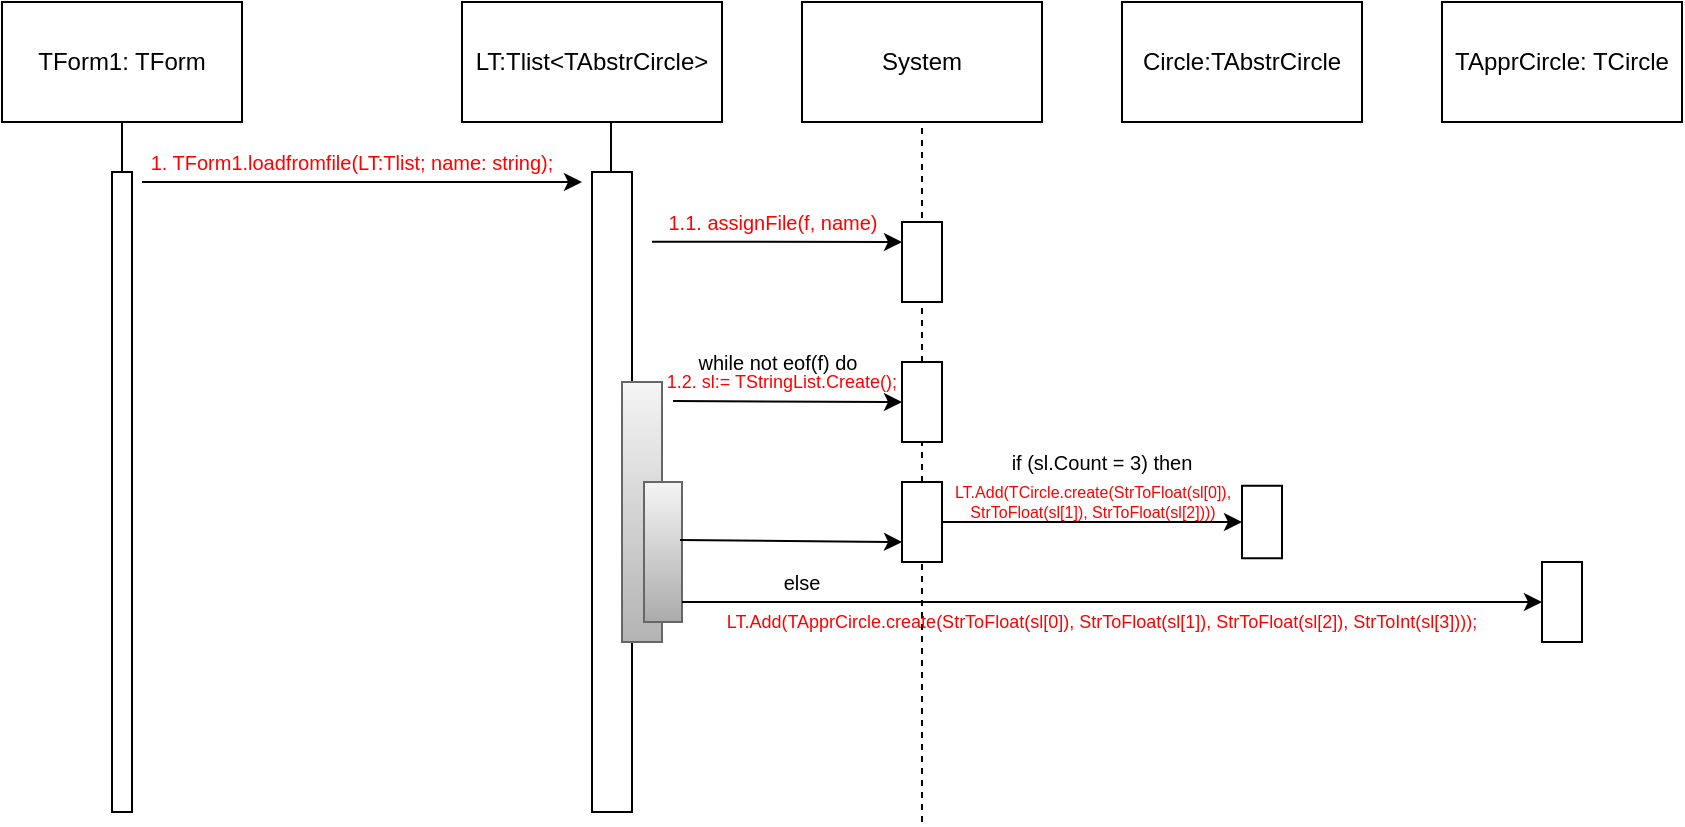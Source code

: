 <mxfile version="14.6.13" type="github">
  <diagram id="vdafDxujOOAYQrkNr4T3" name="Page-1">
    <mxGraphModel dx="868" dy="482" grid="1" gridSize="10" guides="1" tooltips="1" connect="1" arrows="1" fold="1" page="1" pageScale="1" pageWidth="827" pageHeight="1169" math="0" shadow="0">
      <root>
        <mxCell id="0" />
        <mxCell id="1" parent="0" />
        <mxCell id="-7RuRoa7ql6LZmsVnvAy-1" value="TForm1: TForm" style="rounded=0;whiteSpace=wrap;html=1;" parent="1" vertex="1">
          <mxGeometry x="50" y="30" width="120" height="60" as="geometry" />
        </mxCell>
        <mxCell id="-7RuRoa7ql6LZmsVnvAy-2" value="Circle:TAbstrCircle" style="rounded=0;whiteSpace=wrap;html=1;" parent="1" vertex="1">
          <mxGeometry x="610" y="30" width="120" height="60" as="geometry" />
        </mxCell>
        <mxCell id="-7RuRoa7ql6LZmsVnvAy-3" value="TApprCircle: TCircle" style="rounded=0;whiteSpace=wrap;html=1;" parent="1" vertex="1">
          <mxGeometry x="770" y="30" width="120" height="60" as="geometry" />
        </mxCell>
        <mxCell id="-7RuRoa7ql6LZmsVnvAy-4" value="LT:Tlist&amp;lt;TAbstrCircle&amp;gt;" style="rounded=0;whiteSpace=wrap;html=1;" parent="1" vertex="1">
          <mxGeometry x="280" y="30" width="130" height="60" as="geometry" />
        </mxCell>
        <mxCell id="-7RuRoa7ql6LZmsVnvAy-5" value="" style="rounded=0;whiteSpace=wrap;html=1;rotation=90;" parent="1" vertex="1">
          <mxGeometry x="-50" y="270" width="320" height="10" as="geometry" />
        </mxCell>
        <mxCell id="-7RuRoa7ql6LZmsVnvAy-7" value="" style="endArrow=none;html=1;entryX=0.5;entryY=1;entryDx=0;entryDy=0;" parent="1" target="-7RuRoa7ql6LZmsVnvAy-1" edge="1">
          <mxGeometry width="50" height="50" relative="1" as="geometry">
            <mxPoint x="110" y="115" as="sourcePoint" />
            <mxPoint x="135" y="80" as="targetPoint" />
          </mxGeometry>
        </mxCell>
        <mxCell id="-7RuRoa7ql6LZmsVnvAy-8" value="System" style="rounded=0;whiteSpace=wrap;html=1;" parent="1" vertex="1">
          <mxGeometry x="450" y="30" width="120" height="60" as="geometry" />
        </mxCell>
        <mxCell id="-7RuRoa7ql6LZmsVnvAy-10" value="" style="rounded=0;whiteSpace=wrap;html=1;rotation=90;" parent="1" vertex="1">
          <mxGeometry x="195" y="265" width="320" height="20" as="geometry" />
        </mxCell>
        <mxCell id="-7RuRoa7ql6LZmsVnvAy-11" value="" style="endArrow=none;html=1;" parent="1" edge="1">
          <mxGeometry width="50" height="50" relative="1" as="geometry">
            <mxPoint x="354.5" y="115" as="sourcePoint" />
            <mxPoint x="354.5" y="90" as="targetPoint" />
          </mxGeometry>
        </mxCell>
        <mxCell id="-7RuRoa7ql6LZmsVnvAy-13" value="" style="endArrow=classic;html=1;" parent="1" edge="1">
          <mxGeometry width="50" height="50" relative="1" as="geometry">
            <mxPoint x="120" y="120" as="sourcePoint" />
            <mxPoint x="340" y="120" as="targetPoint" />
          </mxGeometry>
        </mxCell>
        <mxCell id="-7RuRoa7ql6LZmsVnvAy-14" value="1. TForm1.loadfromfile(LT:Tlist; name: string);" style="text;html=1;align=center;verticalAlign=middle;whiteSpace=wrap;rounded=0;fontColor=#FF0000;fontSize=10;" parent="1" vertex="1">
          <mxGeometry x="120" y="100" width="210" height="20" as="geometry" />
        </mxCell>
        <mxCell id="-7RuRoa7ql6LZmsVnvAy-17" value="" style="endArrow=none;dashed=1;html=1;entryX=0.5;entryY=1;entryDx=0;entryDy=0;startArrow=none;" parent="1" source="-7RuRoa7ql6LZmsVnvAy-19" target="-7RuRoa7ql6LZmsVnvAy-8" edge="1">
          <mxGeometry width="50" height="50" relative="1" as="geometry">
            <mxPoint x="510" y="440" as="sourcePoint" />
            <mxPoint x="800" y="120" as="targetPoint" />
          </mxGeometry>
        </mxCell>
        <mxCell id="-7RuRoa7ql6LZmsVnvAy-18" value="" style="rounded=0;whiteSpace=wrap;html=1;" parent="1" vertex="1">
          <mxGeometry x="500" y="140" width="20" height="40" as="geometry" />
        </mxCell>
        <mxCell id="-7RuRoa7ql6LZmsVnvAy-19" value="" style="rounded=0;whiteSpace=wrap;html=1;rotation=90;" parent="1" vertex="1">
          <mxGeometry x="490" y="220" width="40" height="20" as="geometry" />
        </mxCell>
        <mxCell id="-7RuRoa7ql6LZmsVnvAy-20" value="" style="endArrow=none;dashed=1;html=1;startArrow=none;" parent="1" source="-7RuRoa7ql6LZmsVnvAy-21" edge="1">
          <mxGeometry width="50" height="50" relative="1" as="geometry">
            <mxPoint x="510" y="440" as="sourcePoint" />
            <mxPoint x="510" y="250" as="targetPoint" />
          </mxGeometry>
        </mxCell>
        <mxCell id="-7RuRoa7ql6LZmsVnvAy-22" value="" style="endArrow=classic;html=1;exitX=0.109;exitY=-0.5;exitDx=0;exitDy=0;exitPerimeter=0;entryX=0;entryY=0.25;entryDx=0;entryDy=0;" parent="1" source="-7RuRoa7ql6LZmsVnvAy-10" target="-7RuRoa7ql6LZmsVnvAy-18" edge="1">
          <mxGeometry width="50" height="50" relative="1" as="geometry">
            <mxPoint x="440" y="280" as="sourcePoint" />
            <mxPoint x="490" y="230" as="targetPoint" />
          </mxGeometry>
        </mxCell>
        <mxCell id="-7RuRoa7ql6LZmsVnvAy-23" value="1.1. assignFile(f, name)" style="text;html=1;strokeColor=none;fillColor=none;align=center;verticalAlign=middle;whiteSpace=wrap;rounded=0;fontColor=#FF0000;fontSize=10;" parent="1" vertex="1">
          <mxGeometry x="371" y="130" width="129" height="20" as="geometry" />
        </mxCell>
        <mxCell id="-7RuRoa7ql6LZmsVnvAy-25" value="" style="endArrow=classic;html=1;fontSize=10;fontColor=#FF0000;entryX=0.5;entryY=1;entryDx=0;entryDy=0;" parent="1" target="-7RuRoa7ql6LZmsVnvAy-19" edge="1">
          <mxGeometry width="50" height="50" relative="1" as="geometry">
            <mxPoint x="385.5" y="229.5" as="sourcePoint" />
            <mxPoint x="485.5" y="229.5" as="targetPoint" />
          </mxGeometry>
        </mxCell>
        <mxCell id="-7RuRoa7ql6LZmsVnvAy-27" value="" style="rounded=0;whiteSpace=wrap;html=1;fontSize=10;strokeColor=#666666;gradientColor=#b3b3b3;fillColor=#f5f5f5;" parent="1" vertex="1">
          <mxGeometry x="360" y="220" width="20" height="130" as="geometry" />
        </mxCell>
        <mxCell id="-7RuRoa7ql6LZmsVnvAy-28" value="&lt;font color=&quot;#000000&quot;&gt;while not eof(f) do&lt;/font&gt;" style="text;html=1;strokeColor=none;fillColor=none;align=center;verticalAlign=middle;whiteSpace=wrap;rounded=0;fontSize=10;fontColor=#FF0000;" parent="1" vertex="1">
          <mxGeometry x="384.5" y="200" width="105.5" height="20" as="geometry" />
        </mxCell>
        <mxCell id="-7RuRoa7ql6LZmsVnvAy-29" value="" style="rounded=0;whiteSpace=wrap;html=1;fontSize=10;fillColor=#f5f5f5;strokeColor=#666666;gradientColor=#ABABAB;" parent="1" vertex="1">
          <mxGeometry x="371" y="270" width="19" height="70" as="geometry" />
        </mxCell>
        <mxCell id="-7RuRoa7ql6LZmsVnvAy-31" value="if (sl.Count = 3) then" style="text;html=1;strokeColor=none;fillColor=none;align=center;verticalAlign=middle;whiteSpace=wrap;rounded=0;fontSize=10;" parent="1" vertex="1">
          <mxGeometry x="550" y="255" width="100" height="10" as="geometry" />
        </mxCell>
        <mxCell id="-7RuRoa7ql6LZmsVnvAy-32" value="" style="endArrow=classic;html=1;fontSize=10;fontColor=#000000;entryX=0.75;entryY=1;entryDx=0;entryDy=0;exitX=0.947;exitY=0.414;exitDx=0;exitDy=0;exitPerimeter=0;" parent="1" source="-7RuRoa7ql6LZmsVnvAy-29" target="-7RuRoa7ql6LZmsVnvAy-21" edge="1">
          <mxGeometry width="50" height="50" relative="1" as="geometry">
            <mxPoint x="394" y="320" as="sourcePoint" />
            <mxPoint x="490" y="230" as="targetPoint" />
          </mxGeometry>
        </mxCell>
        <mxCell id="-7RuRoa7ql6LZmsVnvAy-35" value="" style="rounded=0;whiteSpace=wrap;html=1;fontSize=10;" parent="1" vertex="1">
          <mxGeometry x="670" y="271.88" width="20" height="36.25" as="geometry" />
        </mxCell>
        <mxCell id="-7RuRoa7ql6LZmsVnvAy-36" value="" style="endArrow=classic;html=1;fontSize=10;fontColor=#000000;entryX=0;entryY=0.5;entryDx=0;entryDy=0;exitX=0.5;exitY=0;exitDx=0;exitDy=0;startArrow=none;" parent="1" source="-7RuRoa7ql6LZmsVnvAy-21" target="-7RuRoa7ql6LZmsVnvAy-35" edge="1">
          <mxGeometry width="50" height="50" relative="1" as="geometry">
            <mxPoint x="560" y="343.13" as="sourcePoint" />
            <mxPoint x="610" y="293.13" as="targetPoint" />
          </mxGeometry>
        </mxCell>
        <mxCell id="-7RuRoa7ql6LZmsVnvAy-37" value="1.2. sl:= TStringList.Create();" style="text;html=1;strokeColor=none;fillColor=none;align=center;verticalAlign=middle;whiteSpace=wrap;rounded=0;fontSize=9;fontColor=#FF0000;" parent="1" vertex="1">
          <mxGeometry x="380" y="210" width="120" height="20" as="geometry" />
        </mxCell>
        <mxCell id="-7RuRoa7ql6LZmsVnvAy-39" value="" style="rounded=0;whiteSpace=wrap;html=1;fontSize=9;" parent="1" vertex="1">
          <mxGeometry x="820" y="310" width="20" height="40" as="geometry" />
        </mxCell>
        <mxCell id="-7RuRoa7ql6LZmsVnvAy-21" value="" style="rounded=0;whiteSpace=wrap;html=1;rotation=90;" parent="1" vertex="1">
          <mxGeometry x="490" y="280" width="40" height="20" as="geometry" />
        </mxCell>
        <mxCell id="-7RuRoa7ql6LZmsVnvAy-40" value="" style="endArrow=none;dashed=1;html=1;" parent="1" target="-7RuRoa7ql6LZmsVnvAy-21" edge="1">
          <mxGeometry width="50" height="50" relative="1" as="geometry">
            <mxPoint x="510" y="440" as="sourcePoint" />
            <mxPoint x="510" y="250" as="targetPoint" />
          </mxGeometry>
        </mxCell>
        <mxCell id="-7RuRoa7ql6LZmsVnvAy-33" value="LT.Add(TCircle.create(StrToFloat(sl[0]), StrToFloat(sl[1]), StrToFloat(sl[2])))" style="text;html=1;strokeColor=none;fillColor=none;align=center;verticalAlign=middle;whiteSpace=wrap;rounded=0;fontSize=8;fontColor=#FF0000;" parent="1" vertex="1">
          <mxGeometry x="552.5" y="270" width="85" height="20" as="geometry" />
        </mxCell>
        <mxCell id="-7RuRoa7ql6LZmsVnvAy-42" value="" style="endArrow=classic;html=1;fontSize=9;fontColor=#FF0000;entryX=0;entryY=0.5;entryDx=0;entryDy=0;" parent="1" target="-7RuRoa7ql6LZmsVnvAy-39" edge="1">
          <mxGeometry width="50" height="50" relative="1" as="geometry">
            <mxPoint x="390" y="330" as="sourcePoint" />
            <mxPoint x="810" y="340" as="targetPoint" />
          </mxGeometry>
        </mxCell>
        <mxCell id="-7RuRoa7ql6LZmsVnvAy-43" value="LT.Add(TApprCircle.create(StrToFloat(sl[0]), StrToFloat(sl[1]), StrToFloat(sl[2]), StrToInt(sl[3])));" style="text;html=1;strokeColor=none;fillColor=none;align=center;verticalAlign=middle;whiteSpace=wrap;rounded=0;fontSize=9;fontColor=#FF0000;" parent="1" vertex="1">
          <mxGeometry x="410" y="330" width="380" height="20" as="geometry" />
        </mxCell>
        <mxCell id="lZ2C1sFTPMCUKJBcPO8C-1" value="else" style="text;html=1;strokeColor=none;fillColor=none;align=center;verticalAlign=middle;whiteSpace=wrap;rounded=0;fontSize=10;" vertex="1" parent="1">
          <mxGeometry x="430" y="310" width="40" height="20" as="geometry" />
        </mxCell>
      </root>
    </mxGraphModel>
  </diagram>
</mxfile>

